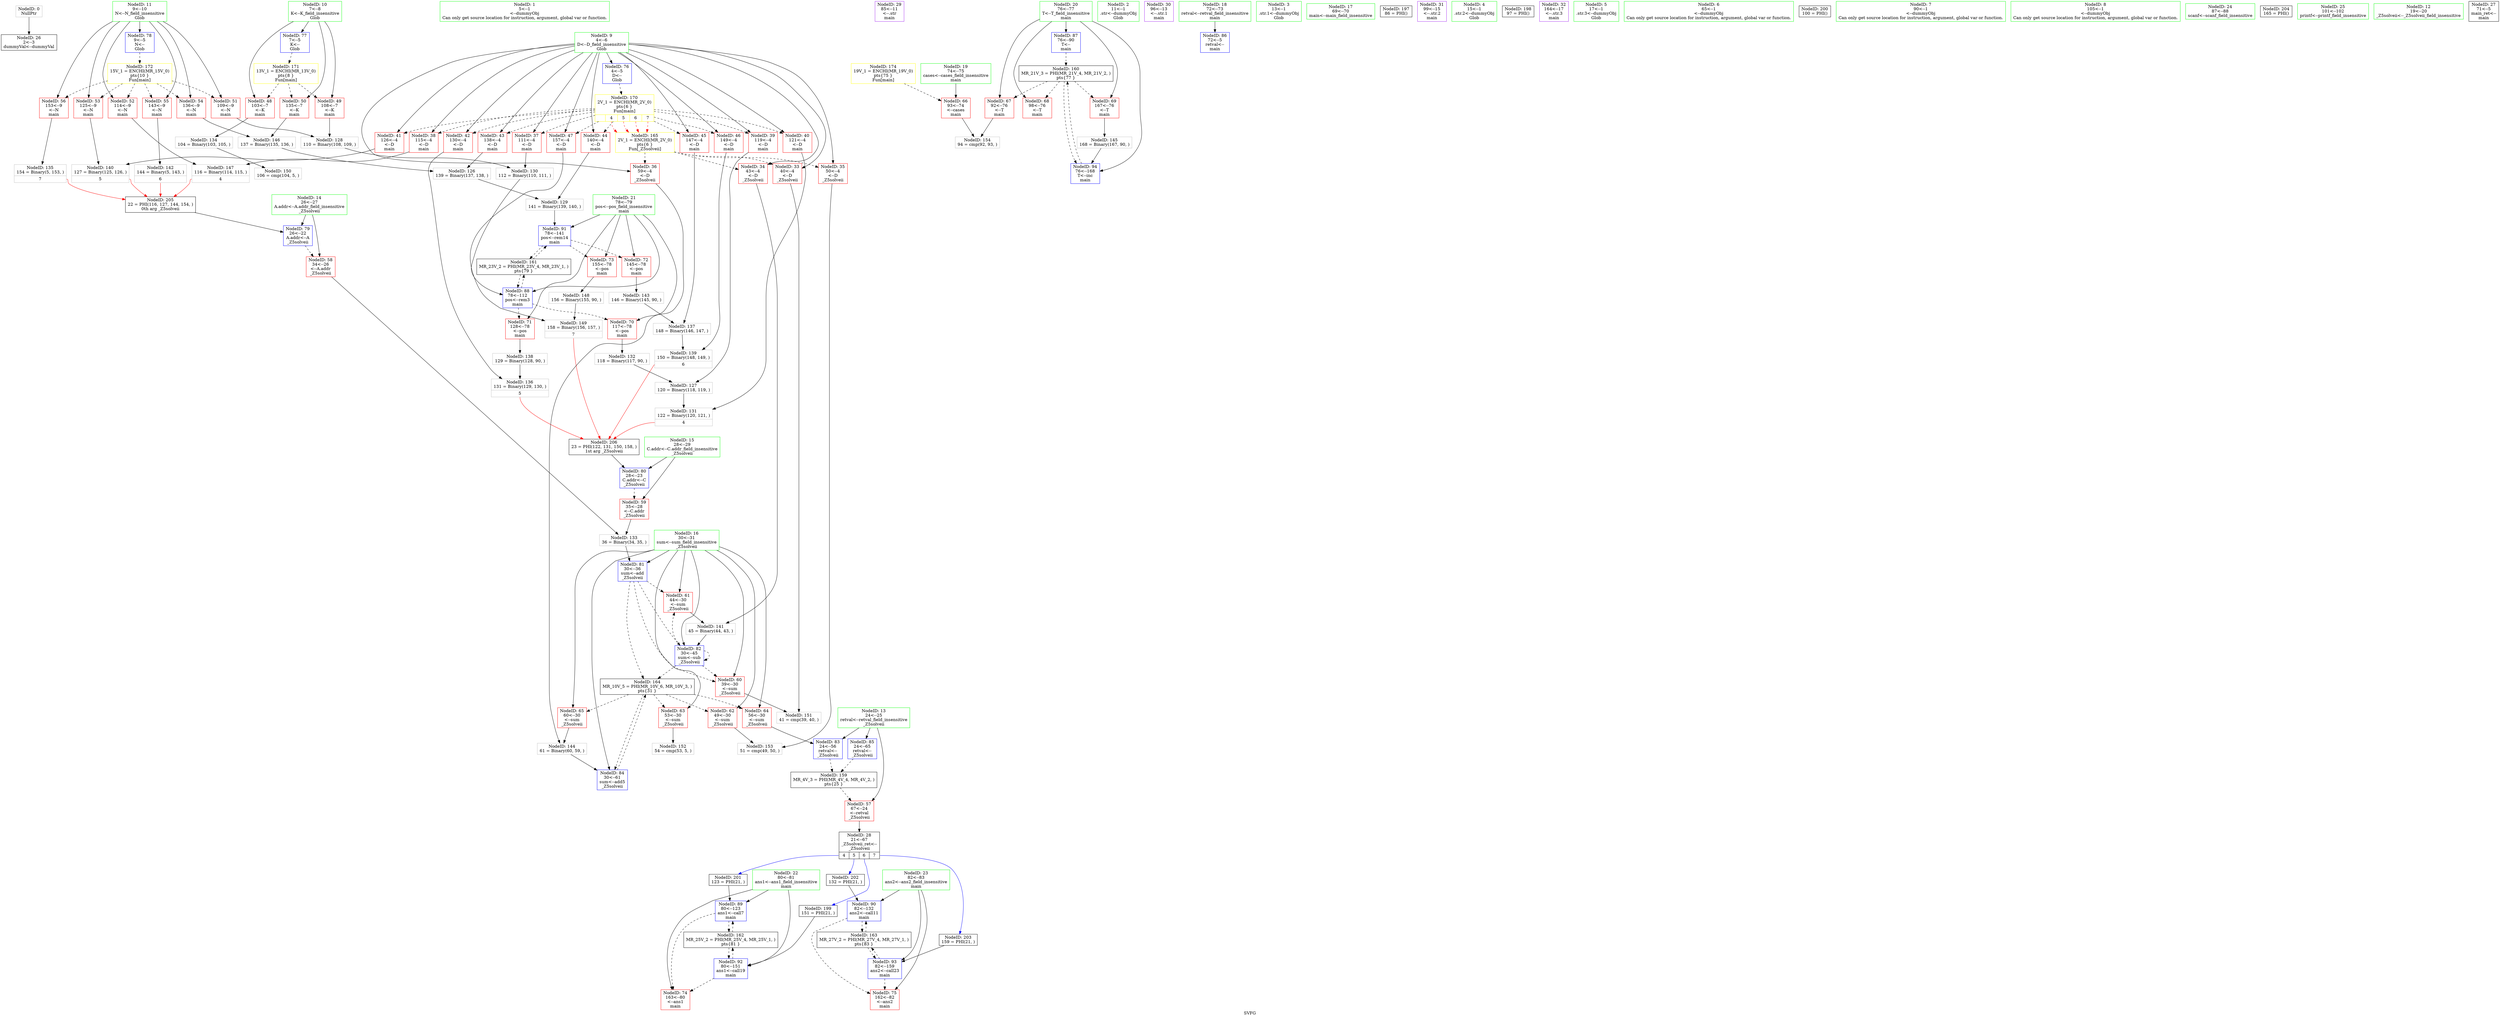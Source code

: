 digraph "SVFG" {
	label="SVFG";

	Node0x5557514d1bd0 [shape=record,color=grey,label="{NodeID: 0\nNullPtr}"];
	Node0x5557514d1bd0 -> Node0x5557514e7c70[style=solid];
	Node0x5557514e7260 [shape=record,color=green,label="{NodeID: 14\n26\<--27\nA.addr\<--A.addr_field_insensitive\n_Z5solveii\n}"];
	Node0x5557514e7260 -> Node0x5557514ea6c0[style=solid];
	Node0x5557514e7260 -> Node0x5557514eb860[style=solid];
	Node0x5557514e7e40 [shape=record,color=black,label="{NodeID: 28\n21\<--67\n_Z5solveii_ret\<--\n_Z5solveii\n|{<s0>4|<s1>5|<s2>6|<s3>7}}"];
	Node0x5557514e7e40:s0 -> Node0x555751507820[style=solid,color=blue];
	Node0x5557514e7e40:s1 -> Node0x555751507950[style=solid,color=blue];
	Node0x5557514e7e40:s2 -> Node0x555751507590[style=solid,color=blue];
	Node0x5557514e7e40:s3 -> Node0x555751507a90[style=solid,color=blue];
	Node0x5557514e89a0 [shape=record,color=red,label="{NodeID: 42\n130\<--4\n\<--D\nmain\n}"];
	Node0x5557514e89a0 -> Node0x5557514e96d0[style=solid];
	Node0x5557514e9b50 [shape=record,color=grey,label="{NodeID: 139\n150 = Binary(148, 149, )\n|{<s0>6}}"];
	Node0x5557514e9b50:s0 -> Node0x555751508080[style=solid,color=red];
	Node0x5557514ea520 [shape=record,color=red,label="{NodeID: 56\n153\<--9\n\<--N\nmain\n}"];
	Node0x5557514ea520 -> Node0x5557514ef8e0[style=solid];
	Node0x5557514f1bf0 [shape=record,color=grey,label="{NodeID: 153\n51 = cmp(49, 50, )\n}"];
	Node0x5557514eb080 [shape=record,color=red,label="{NodeID: 70\n117\<--78\n\<--pos\nmain\n}"];
	Node0x5557514eb080 -> Node0x5557514ef460[style=solid];
	Node0x5557514ebc70 [shape=record,color=blue,label="{NodeID: 84\n30\<--61\nsum\<--add5\n_Z5solveii\n}"];
	Node0x5557514ebc70 -> Node0x5557514fab10[style=dashed];
	Node0x5557514d1c60 [shape=record,color=green,label="{NodeID: 1\n5\<--1\n\<--dummyObj\nCan only get source location for instruction, argument, global var or function.}"];
	Node0x5557514e72f0 [shape=record,color=green,label="{NodeID: 15\n28\<--29\nC.addr\<--C.addr_field_insensitive\n_Z5solveii\n}"];
	Node0x5557514e72f0 -> Node0x5557514ea790[style=solid];
	Node0x5557514e72f0 -> Node0x5557514eb930[style=solid];
	Node0x5557514e7f10 [shape=record,color=purple,label="{NodeID: 29\n85\<--11\n\<--.str\nmain\n}"];
	Node0x5557514eeb60 [shape=record,color=grey,label="{NodeID: 126\n139 = Binary(137, 138, )\n}"];
	Node0x5557514eeb60 -> Node0x5557514eefe0[style=solid];
	Node0x5557514e8a70 [shape=record,color=red,label="{NodeID: 43\n138\<--4\n\<--D\nmain\n}"];
	Node0x5557514e8a70 -> Node0x5557514eeb60[style=solid];
	Node0x5557514e9cd0 [shape=record,color=grey,label="{NodeID: 140\n127 = Binary(125, 126, )\n|{<s0>5}}"];
	Node0x5557514e9cd0:s0 -> Node0x555751507ca0[style=solid,color=red];
	Node0x5557514ea5f0 [shape=record,color=red,label="{NodeID: 57\n67\<--24\n\<--retval\n_Z5solveii\n}"];
	Node0x5557514ea5f0 -> Node0x5557514e7e40[style=solid];
	Node0x5557514f1d70 [shape=record,color=grey,label="{NodeID: 154\n94 = cmp(92, 93, )\n}"];
	Node0x5557514eb150 [shape=record,color=red,label="{NodeID: 71\n128\<--78\n\<--pos\nmain\n}"];
	Node0x5557514eb150 -> Node0x5557514e99d0[style=solid];
	Node0x5557514ebd40 [shape=record,color=blue,label="{NodeID: 85\n24\<--65\nretval\<--\n_Z5solveii\n}"];
	Node0x5557514ebd40 -> Node0x5557514f9210[style=dashed];
	Node0x5557514e61d0 [shape=record,color=green,label="{NodeID: 2\n11\<--1\n.str\<--dummyObj\nGlob }"];
	Node0x5557514e73c0 [shape=record,color=green,label="{NodeID: 16\n30\<--31\nsum\<--sum_field_insensitive\n_Z5solveii\n}"];
	Node0x5557514e73c0 -> Node0x5557514ea860[style=solid];
	Node0x5557514e73c0 -> Node0x5557514ea930[style=solid];
	Node0x5557514e73c0 -> Node0x5557514eaa00[style=solid];
	Node0x5557514e73c0 -> Node0x5557514eaad0[style=solid];
	Node0x5557514e73c0 -> Node0x5557514eaba0[style=solid];
	Node0x5557514e73c0 -> Node0x5557514eac70[style=solid];
	Node0x5557514e73c0 -> Node0x5557514eba00[style=solid];
	Node0x5557514e73c0 -> Node0x5557514ebad0[style=solid];
	Node0x5557514e73c0 -> Node0x5557514ebc70[style=solid];
	Node0x5557514e7fe0 [shape=record,color=purple,label="{NodeID: 30\n96\<--13\n\<--.str.1\nmain\n}"];
	Node0x5557514eece0 [shape=record,color=grey,label="{NodeID: 127\n120 = Binary(118, 119, )\n}"];
	Node0x5557514eece0 -> Node0x5557514ef2e0[style=solid];
	Node0x5557514e8b40 [shape=record,color=red,label="{NodeID: 44\n140\<--4\n\<--D\nmain\n}"];
	Node0x5557514e8b40 -> Node0x5557514eefe0[style=solid];
	Node0x5557514f0a30 [shape=record,color=grey,label="{NodeID: 141\n45 = Binary(44, 43, )\n}"];
	Node0x5557514f0a30 -> Node0x5557514ebad0[style=solid];
	Node0x5557514ea6c0 [shape=record,color=red,label="{NodeID: 58\n34\<--26\n\<--A.addr\n_Z5solveii\n}"];
	Node0x5557514ea6c0 -> Node0x5557514ef5e0[style=solid];
	Node0x5557514eb220 [shape=record,color=red,label="{NodeID: 72\n145\<--78\n\<--pos\nmain\n}"];
	Node0x5557514eb220 -> Node0x5557514f0cf0[style=solid];
	Node0x5557514ebe10 [shape=record,color=blue,label="{NodeID: 86\n72\<--5\nretval\<--\nmain\n}"];
	Node0x5557514e6260 [shape=record,color=green,label="{NodeID: 3\n13\<--1\n.str.1\<--dummyObj\nGlob }"];
	Node0x5557514e7490 [shape=record,color=green,label="{NodeID: 17\n69\<--70\nmain\<--main_field_insensitive\n}"];
	Node0x555751506fd0 [shape=record,color=black,label="{NodeID: 197\n86 = PHI()\n}"];
	Node0x5557514e80b0 [shape=record,color=purple,label="{NodeID: 31\n99\<--15\n\<--.str.2\nmain\n}"];
	Node0x5557514eee60 [shape=record,color=grey,label="{NodeID: 128\n110 = Binary(108, 109, )\n}"];
	Node0x5557514eee60 -> Node0x5557514ef160[style=solid];
	Node0x5557514e8c10 [shape=record,color=red,label="{NodeID: 45\n147\<--4\n\<--D\nmain\n}"];
	Node0x5557514e8c10 -> Node0x5557514e9850[style=solid];
	Node0x5557514f0b70 [shape=record,color=grey,label="{NodeID: 142\n144 = Binary(5, 143, )\n|{<s0>6}}"];
	Node0x5557514f0b70:s0 -> Node0x555751507ca0[style=solid,color=red];
	Node0x5557514ea790 [shape=record,color=red,label="{NodeID: 59\n35\<--28\n\<--C.addr\n_Z5solveii\n}"];
	Node0x5557514ea790 -> Node0x5557514ef5e0[style=solid];
	Node0x5557514eb2f0 [shape=record,color=red,label="{NodeID: 73\n155\<--78\n\<--pos\nmain\n}"];
	Node0x5557514eb2f0 -> Node0x5557514f1470[style=solid];
	Node0x5557514fbeb0 [shape=record,color=yellow,style=double,label="{NodeID: 170\n2V_1 = ENCHI(MR_2V_0)\npts\{6 \}\nFun[main]|{|<s11>4|<s12>5|<s13>6|<s14>7}}"];
	Node0x5557514fbeb0 -> Node0x5557514e8590[style=dashed];
	Node0x5557514fbeb0 -> Node0x5557514e8660[style=dashed];
	Node0x5557514fbeb0 -> Node0x5557514e8730[style=dashed];
	Node0x5557514fbeb0 -> Node0x5557514e8800[style=dashed];
	Node0x5557514fbeb0 -> Node0x5557514e88d0[style=dashed];
	Node0x5557514fbeb0 -> Node0x5557514e89a0[style=dashed];
	Node0x5557514fbeb0 -> Node0x5557514e8a70[style=dashed];
	Node0x5557514fbeb0 -> Node0x5557514e8b40[style=dashed];
	Node0x5557514fbeb0 -> Node0x5557514e8c10[style=dashed];
	Node0x5557514fbeb0 -> Node0x5557514e8ce0[style=dashed];
	Node0x5557514fbeb0 -> Node0x5557514e8db0[style=dashed];
	Node0x5557514fbeb0:s11 -> Node0x5557514fb010[style=dashed,color=red];
	Node0x5557514fbeb0:s12 -> Node0x5557514fb010[style=dashed,color=red];
	Node0x5557514fbeb0:s13 -> Node0x5557514fb010[style=dashed,color=red];
	Node0x5557514fbeb0:s14 -> Node0x5557514fb010[style=dashed,color=red];
	Node0x5557514ebee0 [shape=record,color=blue,label="{NodeID: 87\n76\<--90\nT\<--\nmain\n}"];
	Node0x5557514ebee0 -> Node0x5557514f9710[style=dashed];
	Node0x5557514e6510 [shape=record,color=green,label="{NodeID: 4\n15\<--1\n.str.2\<--dummyObj\nGlob }"];
	Node0x5557514e7590 [shape=record,color=green,label="{NodeID: 18\n72\<--73\nretval\<--retval_field_insensitive\nmain\n}"];
	Node0x5557514e7590 -> Node0x5557514ebe10[style=solid];
	Node0x5557515070a0 [shape=record,color=black,label="{NodeID: 198\n97 = PHI()\n}"];
	Node0x5557514e8180 [shape=record,color=purple,label="{NodeID: 32\n164\<--17\n\<--.str.3\nmain\n}"];
	Node0x5557514eefe0 [shape=record,color=grey,label="{NodeID: 129\n141 = Binary(139, 140, )\n}"];
	Node0x5557514eefe0 -> Node0x5557514ec220[style=solid];
	Node0x5557514e8ce0 [shape=record,color=red,label="{NodeID: 46\n149\<--4\n\<--D\nmain\n}"];
	Node0x5557514e8ce0 -> Node0x5557514e9b50[style=solid];
	Node0x5557514f0cf0 [shape=record,color=grey,label="{NodeID: 143\n146 = Binary(145, 90, )\n}"];
	Node0x5557514f0cf0 -> Node0x5557514e9850[style=solid];
	Node0x5557514ea860 [shape=record,color=red,label="{NodeID: 60\n39\<--30\n\<--sum\n_Z5solveii\n}"];
	Node0x5557514ea860 -> Node0x5557514f18f0[style=solid];
	Node0x5557514eb3c0 [shape=record,color=red,label="{NodeID: 74\n163\<--80\n\<--ans1\nmain\n}"];
	Node0x5557514fbfc0 [shape=record,color=yellow,style=double,label="{NodeID: 171\n13V_1 = ENCHI(MR_13V_0)\npts\{8 \}\nFun[main]}"];
	Node0x5557514fbfc0 -> Node0x5557514e9ea0[style=dashed];
	Node0x5557514fbfc0 -> Node0x5557514e9f70[style=dashed];
	Node0x5557514fbfc0 -> Node0x5557514ea040[style=dashed];
	Node0x5557514ebfb0 [shape=record,color=blue,label="{NodeID: 88\n78\<--112\npos\<--rem3\nmain\n}"];
	Node0x5557514ebfb0 -> Node0x5557514eb080[style=dashed];
	Node0x5557514ebfb0 -> Node0x5557514eb150[style=dashed];
	Node0x5557514ebfb0 -> Node0x5557514f9c10[style=dashed];
	Node0x5557514e65a0 [shape=record,color=green,label="{NodeID: 5\n17\<--1\n.str.3\<--dummyObj\nGlob }"];
	Node0x5557514e7660 [shape=record,color=green,label="{NodeID: 19\n74\<--75\ncases\<--cases_field_insensitive\nmain\n}"];
	Node0x5557514e7660 -> Node0x5557514ead40[style=solid];
	Node0x555751507590 [shape=record,color=black,label="{NodeID: 199\n151 = PHI(21, )\n}"];
	Node0x555751507590 -> Node0x5557514ec2f0[style=solid];
	Node0x5557514e8250 [shape=record,color=red,label="{NodeID: 33\n40\<--4\n\<--D\n_Z5solveii\n}"];
	Node0x5557514e8250 -> Node0x5557514f18f0[style=solid];
	Node0x5557514ef160 [shape=record,color=grey,label="{NodeID: 130\n112 = Binary(110, 111, )\n}"];
	Node0x5557514ef160 -> Node0x5557514ebfb0[style=solid];
	Node0x5557514e8db0 [shape=record,color=red,label="{NodeID: 47\n157\<--4\n\<--D\nmain\n}"];
	Node0x5557514e8db0 -> Node0x5557514f15f0[style=solid];
	Node0x5557514f0e70 [shape=record,color=grey,label="{NodeID: 144\n61 = Binary(60, 59, )\n}"];
	Node0x5557514f0e70 -> Node0x5557514ebc70[style=solid];
	Node0x5557514ea930 [shape=record,color=red,label="{NodeID: 61\n44\<--30\n\<--sum\n_Z5solveii\n}"];
	Node0x5557514ea930 -> Node0x5557514f0a30[style=solid];
	Node0x5557514eb490 [shape=record,color=red,label="{NodeID: 75\n162\<--82\n\<--ans2\nmain\n}"];
	Node0x5557514fc0a0 [shape=record,color=yellow,style=double,label="{NodeID: 172\n15V_1 = ENCHI(MR_15V_0)\npts\{10 \}\nFun[main]}"];
	Node0x5557514fc0a0 -> Node0x5557514ea110[style=dashed];
	Node0x5557514fc0a0 -> Node0x5557514ea1e0[style=dashed];
	Node0x5557514fc0a0 -> Node0x5557514ea2b0[style=dashed];
	Node0x5557514fc0a0 -> Node0x5557514ea380[style=dashed];
	Node0x5557514fc0a0 -> Node0x5557514ea450[style=dashed];
	Node0x5557514fc0a0 -> Node0x5557514ea520[style=dashed];
	Node0x5557514ec080 [shape=record,color=blue,label="{NodeID: 89\n80\<--123\nans1\<--call7\nmain\n}"];
	Node0x5557514ec080 -> Node0x5557514eb3c0[style=dashed];
	Node0x5557514ec080 -> Node0x5557514fa110[style=dashed];
	Node0x5557514e6630 [shape=record,color=green,label="{NodeID: 6\n65\<--1\n\<--dummyObj\nCan only get source location for instruction, argument, global var or function.}"];
	Node0x5557514e7730 [shape=record,color=green,label="{NodeID: 20\n76\<--77\nT\<--T_field_insensitive\nmain\n}"];
	Node0x5557514e7730 -> Node0x5557514eae10[style=solid];
	Node0x5557514e7730 -> Node0x5557514eaee0[style=solid];
	Node0x5557514e7730 -> Node0x5557514eafb0[style=solid];
	Node0x5557514e7730 -> Node0x5557514ebee0[style=solid];
	Node0x5557514e7730 -> Node0x5557514ec490[style=solid];
	Node0x555751507750 [shape=record,color=black,label="{NodeID: 200\n100 = PHI()\n}"];
	Node0x5557514e8320 [shape=record,color=red,label="{NodeID: 34\n43\<--4\n\<--D\n_Z5solveii\n}"];
	Node0x5557514e8320 -> Node0x5557514f0a30[style=solid];
	Node0x5557514ef2e0 [shape=record,color=grey,label="{NodeID: 131\n122 = Binary(120, 121, )\n|{<s0>4}}"];
	Node0x5557514ef2e0:s0 -> Node0x555751508080[style=solid,color=red];
	Node0x5557514e9ea0 [shape=record,color=red,label="{NodeID: 48\n103\<--7\n\<--K\nmain\n}"];
	Node0x5557514e9ea0 -> Node0x5557514ef760[style=solid];
	Node0x5557514f0ff0 [shape=record,color=grey,label="{NodeID: 145\n168 = Binary(167, 90, )\n}"];
	Node0x5557514f0ff0 -> Node0x5557514ec490[style=solid];
	Node0x5557514eaa00 [shape=record,color=red,label="{NodeID: 62\n49\<--30\n\<--sum\n_Z5solveii\n}"];
	Node0x5557514eaa00 -> Node0x5557514f1bf0[style=solid];
	Node0x5557514f9210 [shape=record,color=black,label="{NodeID: 159\nMR_4V_3 = PHI(MR_4V_4, MR_4V_2, )\npts\{25 \}\n}"];
	Node0x5557514f9210 -> Node0x5557514ea5f0[style=dashed];
	Node0x5557514eb560 [shape=record,color=blue,label="{NodeID: 76\n4\<--5\nD\<--\nGlob }"];
	Node0x5557514eb560 -> Node0x5557514fbeb0[style=dashed];
	Node0x5557514ec150 [shape=record,color=blue,label="{NodeID: 90\n82\<--132\nans2\<--call11\nmain\n}"];
	Node0x5557514ec150 -> Node0x5557514eb490[style=dashed];
	Node0x5557514ec150 -> Node0x5557514fa610[style=dashed];
	Node0x5557514e66c0 [shape=record,color=green,label="{NodeID: 7\n90\<--1\n\<--dummyObj\nCan only get source location for instruction, argument, global var or function.}"];
	Node0x5557514e7800 [shape=record,color=green,label="{NodeID: 21\n78\<--79\npos\<--pos_field_insensitive\nmain\n}"];
	Node0x5557514e7800 -> Node0x5557514eb080[style=solid];
	Node0x5557514e7800 -> Node0x5557514eb150[style=solid];
	Node0x5557514e7800 -> Node0x5557514eb220[style=solid];
	Node0x5557514e7800 -> Node0x5557514eb2f0[style=solid];
	Node0x5557514e7800 -> Node0x5557514ebfb0[style=solid];
	Node0x5557514e7800 -> Node0x5557514ec220[style=solid];
	Node0x555751507820 [shape=record,color=black,label="{NodeID: 201\n123 = PHI(21, )\n}"];
	Node0x555751507820 -> Node0x5557514ec080[style=solid];
	Node0x5557514e83f0 [shape=record,color=red,label="{NodeID: 35\n50\<--4\n\<--D\n_Z5solveii\n}"];
	Node0x5557514e83f0 -> Node0x5557514f1bf0[style=solid];
	Node0x5557514ef460 [shape=record,color=grey,label="{NodeID: 132\n118 = Binary(117, 90, )\n}"];
	Node0x5557514ef460 -> Node0x5557514eece0[style=solid];
	Node0x5557514e9f70 [shape=record,color=red,label="{NodeID: 49\n108\<--7\n\<--K\nmain\n}"];
	Node0x5557514e9f70 -> Node0x5557514eee60[style=solid];
	Node0x5557514f1170 [shape=record,color=grey,label="{NodeID: 146\n137 = Binary(135, 136, )\n}"];
	Node0x5557514f1170 -> Node0x5557514eeb60[style=solid];
	Node0x5557514eaad0 [shape=record,color=red,label="{NodeID: 63\n53\<--30\n\<--sum\n_Z5solveii\n}"];
	Node0x5557514eaad0 -> Node0x5557514f1a70[style=solid];
	Node0x5557514f9710 [shape=record,color=black,label="{NodeID: 160\nMR_21V_3 = PHI(MR_21V_4, MR_21V_2, )\npts\{77 \}\n}"];
	Node0x5557514f9710 -> Node0x5557514eae10[style=dashed];
	Node0x5557514f9710 -> Node0x5557514eaee0[style=dashed];
	Node0x5557514f9710 -> Node0x5557514eafb0[style=dashed];
	Node0x5557514f9710 -> Node0x5557514ec490[style=dashed];
	Node0x5557514eb660 [shape=record,color=blue,label="{NodeID: 77\n7\<--5\nK\<--\nGlob }"];
	Node0x5557514eb660 -> Node0x5557514fbfc0[style=dashed];
	Node0x5557514fc260 [shape=record,color=yellow,style=double,label="{NodeID: 174\n19V_1 = ENCHI(MR_19V_0)\npts\{75 \}\nFun[main]}"];
	Node0x5557514fc260 -> Node0x5557514ead40[style=dashed];
	Node0x5557514ec220 [shape=record,color=blue,label="{NodeID: 91\n78\<--141\npos\<--rem14\nmain\n}"];
	Node0x5557514ec220 -> Node0x5557514eb220[style=dashed];
	Node0x5557514ec220 -> Node0x5557514eb2f0[style=dashed];
	Node0x5557514ec220 -> Node0x5557514f9c10[style=dashed];
	Node0x5557514e6f00 [shape=record,color=green,label="{NodeID: 8\n105\<--1\n\<--dummyObj\nCan only get source location for instruction, argument, global var or function.}"];
	Node0x5557514e78d0 [shape=record,color=green,label="{NodeID: 22\n80\<--81\nans1\<--ans1_field_insensitive\nmain\n}"];
	Node0x5557514e78d0 -> Node0x5557514eb3c0[style=solid];
	Node0x5557514e78d0 -> Node0x5557514ec080[style=solid];
	Node0x5557514e78d0 -> Node0x5557514ec2f0[style=solid];
	Node0x555751507950 [shape=record,color=black,label="{NodeID: 202\n132 = PHI(21, )\n}"];
	Node0x555751507950 -> Node0x5557514ec150[style=solid];
	Node0x5557514e84c0 [shape=record,color=red,label="{NodeID: 36\n59\<--4\n\<--D\n_Z5solveii\n}"];
	Node0x5557514e84c0 -> Node0x5557514f0e70[style=solid];
	Node0x5557514ef5e0 [shape=record,color=grey,label="{NodeID: 133\n36 = Binary(34, 35, )\n}"];
	Node0x5557514ef5e0 -> Node0x5557514eba00[style=solid];
	Node0x5557514ea040 [shape=record,color=red,label="{NodeID: 50\n135\<--7\n\<--K\nmain\n}"];
	Node0x5557514ea040 -> Node0x5557514f1170[style=solid];
	Node0x5557514f12f0 [shape=record,color=grey,label="{NodeID: 147\n116 = Binary(114, 115, )\n|{<s0>4}}"];
	Node0x5557514f12f0:s0 -> Node0x555751507ca0[style=solid,color=red];
	Node0x5557514eaba0 [shape=record,color=red,label="{NodeID: 64\n56\<--30\n\<--sum\n_Z5solveii\n}"];
	Node0x5557514eaba0 -> Node0x5557514ebba0[style=solid];
	Node0x5557514f9c10 [shape=record,color=black,label="{NodeID: 161\nMR_23V_2 = PHI(MR_23V_4, MR_23V_1, )\npts\{79 \}\n}"];
	Node0x5557514f9c10 -> Node0x5557514ebfb0[style=dashed];
	Node0x5557514f9c10 -> Node0x5557514ec220[style=dashed];
	Node0x5557514eb760 [shape=record,color=blue,label="{NodeID: 78\n9\<--5\nN\<--\nGlob }"];
	Node0x5557514eb760 -> Node0x5557514fc0a0[style=dashed];
	Node0x5557514ec2f0 [shape=record,color=blue,label="{NodeID: 92\n80\<--151\nans1\<--call19\nmain\n}"];
	Node0x5557514ec2f0 -> Node0x5557514eb3c0[style=dashed];
	Node0x5557514ec2f0 -> Node0x5557514fa110[style=dashed];
	Node0x5557514e6f90 [shape=record,color=green,label="{NodeID: 9\n4\<--6\nD\<--D_field_insensitive\nGlob }"];
	Node0x5557514e6f90 -> Node0x5557514e8250[style=solid];
	Node0x5557514e6f90 -> Node0x5557514e8320[style=solid];
	Node0x5557514e6f90 -> Node0x5557514e83f0[style=solid];
	Node0x5557514e6f90 -> Node0x5557514e84c0[style=solid];
	Node0x5557514e6f90 -> Node0x5557514e8590[style=solid];
	Node0x5557514e6f90 -> Node0x5557514e8660[style=solid];
	Node0x5557514e6f90 -> Node0x5557514e8730[style=solid];
	Node0x5557514e6f90 -> Node0x5557514e8800[style=solid];
	Node0x5557514e6f90 -> Node0x5557514e88d0[style=solid];
	Node0x5557514e6f90 -> Node0x5557514e89a0[style=solid];
	Node0x5557514e6f90 -> Node0x5557514e8a70[style=solid];
	Node0x5557514e6f90 -> Node0x5557514e8b40[style=solid];
	Node0x5557514e6f90 -> Node0x5557514e8c10[style=solid];
	Node0x5557514e6f90 -> Node0x5557514e8ce0[style=solid];
	Node0x5557514e6f90 -> Node0x5557514e8db0[style=solid];
	Node0x5557514e6f90 -> Node0x5557514eb560[style=solid];
	Node0x5557514e79a0 [shape=record,color=green,label="{NodeID: 23\n82\<--83\nans2\<--ans2_field_insensitive\nmain\n}"];
	Node0x5557514e79a0 -> Node0x5557514eb490[style=solid];
	Node0x5557514e79a0 -> Node0x5557514ec150[style=solid];
	Node0x5557514e79a0 -> Node0x5557514ec3c0[style=solid];
	Node0x555751507a90 [shape=record,color=black,label="{NodeID: 203\n159 = PHI(21, )\n}"];
	Node0x555751507a90 -> Node0x5557514ec3c0[style=solid];
	Node0x5557514e8590 [shape=record,color=red,label="{NodeID: 37\n111\<--4\n\<--D\nmain\n}"];
	Node0x5557514e8590 -> Node0x5557514ef160[style=solid];
	Node0x5557514ef760 [shape=record,color=grey,label="{NodeID: 134\n104 = Binary(103, 105, )\n}"];
	Node0x5557514ef760 -> Node0x5557514f1770[style=solid];
	Node0x5557514ea110 [shape=record,color=red,label="{NodeID: 51\n109\<--9\n\<--N\nmain\n}"];
	Node0x5557514ea110 -> Node0x5557514eee60[style=solid];
	Node0x5557514f1470 [shape=record,color=grey,label="{NodeID: 148\n156 = Binary(155, 90, )\n}"];
	Node0x5557514f1470 -> Node0x5557514f15f0[style=solid];
	Node0x5557514eac70 [shape=record,color=red,label="{NodeID: 65\n60\<--30\n\<--sum\n_Z5solveii\n}"];
	Node0x5557514eac70 -> Node0x5557514f0e70[style=solid];
	Node0x5557514fa110 [shape=record,color=black,label="{NodeID: 162\nMR_25V_2 = PHI(MR_25V_4, MR_25V_1, )\npts\{81 \}\n}"];
	Node0x5557514fa110 -> Node0x5557514ec080[style=dashed];
	Node0x5557514fa110 -> Node0x5557514ec2f0[style=dashed];
	Node0x5557514eb860 [shape=record,color=blue,label="{NodeID: 79\n26\<--22\nA.addr\<--A\n_Z5solveii\n}"];
	Node0x5557514eb860 -> Node0x5557514ea6c0[style=dashed];
	Node0x5557514ec3c0 [shape=record,color=blue,label="{NodeID: 93\n82\<--159\nans2\<--call23\nmain\n}"];
	Node0x5557514ec3c0 -> Node0x5557514eb490[style=dashed];
	Node0x5557514ec3c0 -> Node0x5557514fa610[style=dashed];
	Node0x5557514e7020 [shape=record,color=green,label="{NodeID: 10\n7\<--8\nK\<--K_field_insensitive\nGlob }"];
	Node0x5557514e7020 -> Node0x5557514e9ea0[style=solid];
	Node0x5557514e7020 -> Node0x5557514e9f70[style=solid];
	Node0x5557514e7020 -> Node0x5557514ea040[style=solid];
	Node0x5557514e7020 -> Node0x5557514eb660[style=solid];
	Node0x5557514e7a70 [shape=record,color=green,label="{NodeID: 24\n87\<--88\nscanf\<--scanf_field_insensitive\n}"];
	Node0x555751507bd0 [shape=record,color=black,label="{NodeID: 204\n165 = PHI()\n}"];
	Node0x5557514e8660 [shape=record,color=red,label="{NodeID: 38\n115\<--4\n\<--D\nmain\n}"];
	Node0x5557514e8660 -> Node0x5557514f12f0[style=solid];
	Node0x5557514ef8e0 [shape=record,color=grey,label="{NodeID: 135\n154 = Binary(5, 153, )\n|{<s0>7}}"];
	Node0x5557514ef8e0:s0 -> Node0x555751507ca0[style=solid,color=red];
	Node0x5557514ea1e0 [shape=record,color=red,label="{NodeID: 52\n114\<--9\n\<--N\nmain\n}"];
	Node0x5557514ea1e0 -> Node0x5557514f12f0[style=solid];
	Node0x5557514f15f0 [shape=record,color=grey,label="{NodeID: 149\n158 = Binary(156, 157, )\n|{<s0>7}}"];
	Node0x5557514f15f0:s0 -> Node0x555751508080[style=solid,color=red];
	Node0x5557514ead40 [shape=record,color=red,label="{NodeID: 66\n93\<--74\n\<--cases\nmain\n}"];
	Node0x5557514ead40 -> Node0x5557514f1d70[style=solid];
	Node0x5557514fa610 [shape=record,color=black,label="{NodeID: 163\nMR_27V_2 = PHI(MR_27V_4, MR_27V_1, )\npts\{83 \}\n}"];
	Node0x5557514fa610 -> Node0x5557514ec150[style=dashed];
	Node0x5557514fa610 -> Node0x5557514ec3c0[style=dashed];
	Node0x5557514eb930 [shape=record,color=blue,label="{NodeID: 80\n28\<--23\nC.addr\<--C\n_Z5solveii\n}"];
	Node0x5557514eb930 -> Node0x5557514ea790[style=dashed];
	Node0x5557514ec490 [shape=record,color=blue,label="{NodeID: 94\n76\<--168\nT\<--inc\nmain\n}"];
	Node0x5557514ec490 -> Node0x5557514f9710[style=dashed];
	Node0x5557514e70b0 [shape=record,color=green,label="{NodeID: 11\n9\<--10\nN\<--N_field_insensitive\nGlob }"];
	Node0x5557514e70b0 -> Node0x5557514ea110[style=solid];
	Node0x5557514e70b0 -> Node0x5557514ea1e0[style=solid];
	Node0x5557514e70b0 -> Node0x5557514ea2b0[style=solid];
	Node0x5557514e70b0 -> Node0x5557514ea380[style=solid];
	Node0x5557514e70b0 -> Node0x5557514ea450[style=solid];
	Node0x5557514e70b0 -> Node0x5557514ea520[style=solid];
	Node0x5557514e70b0 -> Node0x5557514eb760[style=solid];
	Node0x5557514e7b70 [shape=record,color=green,label="{NodeID: 25\n101\<--102\nprintf\<--printf_field_insensitive\n}"];
	Node0x555751507ca0 [shape=record,color=black,label="{NodeID: 205\n22 = PHI(116, 127, 144, 154, )\n0th arg _Z5solveii }"];
	Node0x555751507ca0 -> Node0x5557514eb860[style=solid];
	Node0x5557514e8730 [shape=record,color=red,label="{NodeID: 39\n119\<--4\n\<--D\nmain\n}"];
	Node0x5557514e8730 -> Node0x5557514eece0[style=solid];
	Node0x5557514e96d0 [shape=record,color=grey,label="{NodeID: 136\n131 = Binary(129, 130, )\n|{<s0>5}}"];
	Node0x5557514e96d0:s0 -> Node0x555751508080[style=solid,color=red];
	Node0x5557514ea2b0 [shape=record,color=red,label="{NodeID: 53\n125\<--9\n\<--N\nmain\n}"];
	Node0x5557514ea2b0 -> Node0x5557514e9cd0[style=solid];
	Node0x5557514f1770 [shape=record,color=grey,label="{NodeID: 150\n106 = cmp(104, 5, )\n}"];
	Node0x5557514eae10 [shape=record,color=red,label="{NodeID: 67\n92\<--76\n\<--T\nmain\n}"];
	Node0x5557514eae10 -> Node0x5557514f1d70[style=solid];
	Node0x5557514fab10 [shape=record,color=black,label="{NodeID: 164\nMR_10V_5 = PHI(MR_10V_6, MR_10V_3, )\npts\{31 \}\n}"];
	Node0x5557514fab10 -> Node0x5557514eaa00[style=dashed];
	Node0x5557514fab10 -> Node0x5557514eaad0[style=dashed];
	Node0x5557514fab10 -> Node0x5557514eaba0[style=dashed];
	Node0x5557514fab10 -> Node0x5557514eac70[style=dashed];
	Node0x5557514fab10 -> Node0x5557514ebc70[style=dashed];
	Node0x5557514eba00 [shape=record,color=blue,label="{NodeID: 81\n30\<--36\nsum\<--add\n_Z5solveii\n}"];
	Node0x5557514eba00 -> Node0x5557514ea860[style=dashed];
	Node0x5557514eba00 -> Node0x5557514ea930[style=dashed];
	Node0x5557514eba00 -> Node0x5557514ebad0[style=dashed];
	Node0x5557514eba00 -> Node0x5557514fab10[style=dashed];
	Node0x5557514e7140 [shape=record,color=green,label="{NodeID: 12\n19\<--20\n_Z5solveii\<--_Z5solveii_field_insensitive\n}"];
	Node0x5557514e7c70 [shape=record,color=black,label="{NodeID: 26\n2\<--3\ndummyVal\<--dummyVal\n}"];
	Node0x555751508080 [shape=record,color=black,label="{NodeID: 206\n23 = PHI(122, 131, 150, 158, )\n1st arg _Z5solveii }"];
	Node0x555751508080 -> Node0x5557514eb930[style=solid];
	Node0x5557514e8800 [shape=record,color=red,label="{NodeID: 40\n121\<--4\n\<--D\nmain\n}"];
	Node0x5557514e8800 -> Node0x5557514ef2e0[style=solid];
	Node0x5557514e9850 [shape=record,color=grey,label="{NodeID: 137\n148 = Binary(146, 147, )\n}"];
	Node0x5557514e9850 -> Node0x5557514e9b50[style=solid];
	Node0x5557514ea380 [shape=record,color=red,label="{NodeID: 54\n136\<--9\n\<--N\nmain\n}"];
	Node0x5557514ea380 -> Node0x5557514f1170[style=solid];
	Node0x5557514f18f0 [shape=record,color=grey,label="{NodeID: 151\n41 = cmp(39, 40, )\n}"];
	Node0x5557514eaee0 [shape=record,color=red,label="{NodeID: 68\n98\<--76\n\<--T\nmain\n}"];
	Node0x5557514fb010 [shape=record,color=yellow,style=double,label="{NodeID: 165\n2V_1 = ENCHI(MR_2V_0)\npts\{6 \}\nFun[_Z5solveii]}"];
	Node0x5557514fb010 -> Node0x5557514e8250[style=dashed];
	Node0x5557514fb010 -> Node0x5557514e8320[style=dashed];
	Node0x5557514fb010 -> Node0x5557514e83f0[style=dashed];
	Node0x5557514fb010 -> Node0x5557514e84c0[style=dashed];
	Node0x5557514ebad0 [shape=record,color=blue,label="{NodeID: 82\n30\<--45\nsum\<--sub\n_Z5solveii\n}"];
	Node0x5557514ebad0 -> Node0x5557514ea860[style=dashed];
	Node0x5557514ebad0 -> Node0x5557514ea930[style=dashed];
	Node0x5557514ebad0 -> Node0x5557514ebad0[style=dashed];
	Node0x5557514ebad0 -> Node0x5557514fab10[style=dashed];
	Node0x5557514e71d0 [shape=record,color=green,label="{NodeID: 13\n24\<--25\nretval\<--retval_field_insensitive\n_Z5solveii\n}"];
	Node0x5557514e71d0 -> Node0x5557514ea5f0[style=solid];
	Node0x5557514e71d0 -> Node0x5557514ebba0[style=solid];
	Node0x5557514e71d0 -> Node0x5557514ebd40[style=solid];
	Node0x5557514e7d70 [shape=record,color=black,label="{NodeID: 27\n71\<--5\nmain_ret\<--\nmain\n}"];
	Node0x5557514e88d0 [shape=record,color=red,label="{NodeID: 41\n126\<--4\n\<--D\nmain\n}"];
	Node0x5557514e88d0 -> Node0x5557514e9cd0[style=solid];
	Node0x5557514e99d0 [shape=record,color=grey,label="{NodeID: 138\n129 = Binary(128, 90, )\n}"];
	Node0x5557514e99d0 -> Node0x5557514e96d0[style=solid];
	Node0x5557514ea450 [shape=record,color=red,label="{NodeID: 55\n143\<--9\n\<--N\nmain\n}"];
	Node0x5557514ea450 -> Node0x5557514f0b70[style=solid];
	Node0x5557514f1a70 [shape=record,color=grey,label="{NodeID: 152\n54 = cmp(53, 5, )\n}"];
	Node0x5557514eafb0 [shape=record,color=red,label="{NodeID: 69\n167\<--76\n\<--T\nmain\n}"];
	Node0x5557514eafb0 -> Node0x5557514f0ff0[style=solid];
	Node0x5557514ebba0 [shape=record,color=blue,label="{NodeID: 83\n24\<--56\nretval\<--\n_Z5solveii\n}"];
	Node0x5557514ebba0 -> Node0x5557514f9210[style=dashed];
}
